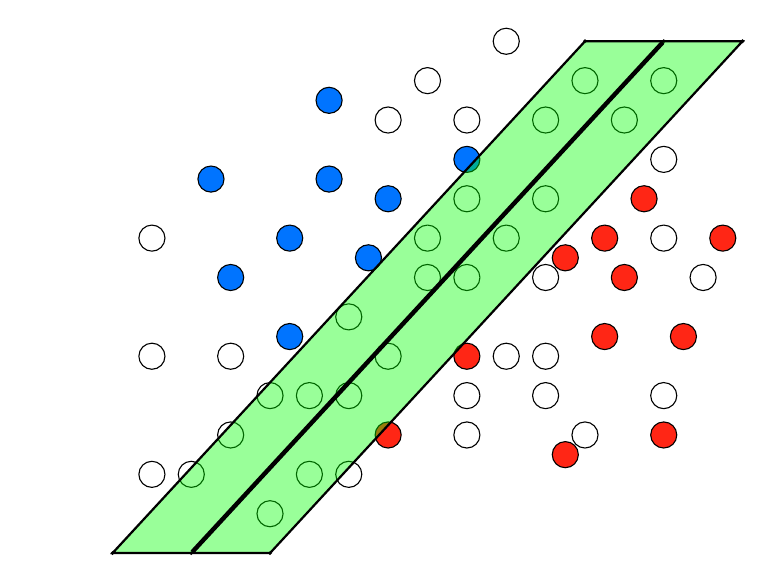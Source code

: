 \tikzstyle{none}=[inner sep=0pt]
\definecolor{hexcolor0x0074ff}{rgb}{0.000,0.455,1.000}
\definecolor{hexcolor0xff2615}{rgb}{1.000,0.149,0.082}

\definecolor{myblack}{rgb}{0.000,0.000,0.000}
\definecolor{mywhite}{rgb}{1.000,1.000,1.000}

\tikzstyle{setA}=[circle,fill=hexcolor0x0074ff,draw=myblack]
\tikzstyle{setB}=[circle,fill=hexcolor0xff2615,draw=myblack]
\tikzstyle{setc}=[circle,fill=mywhite,draw=myblack]
\tikzstyle{node}=[circle,fill=mywhite,draw=myblack,scale=.1]


\begin{tikzpicture}
	%\begin{pgfonlayer}{nodelayer}
		\node [style=setA] (0) at (-1.75, 1.75) {};
		\node [style=setA] (1) at (-3, 0.5) {};
		\node [style=setA] (2) at (0,2) {};
		\node [style=setA] (3) at (-1.25, 0.75) {};
		\node [style=setA] (4) at (-2.25, 1) {};
		\node [style=setA] (5) at (-3.25, 1.75) {};
		\node [style=setA] (6) at (-1.75, 2.75) {};
		\node [style=setA] (7) at (-1, 1.5) {};
		\node [style=setB] (8) at (2.25, 1.5) {};
		\node [style=setB] (9) at (1.25, 0.75) {};
		\node [style=setB] (10) at (2.75, -0.25) {};
		\node [style=setB] (11) at (0,-0.5) {};
		\node [style=setB] (12) at (3.25, 1) {};
		\node [style=setB] (13) at (2, 0.5) {};
		\node [style=setB] (14) at (2.5, -1.5) {};
		\node [style=setB] (15) at (-1,-1.5) {};
		\node [style=setB] (16) at (1.25, -1.75) {};
		\node [style=setB] (17) at (1.75, -0.25) {};
		\node [style=setA] (18) at (-2.25, -0.25) {};
		\node [style=setB] (19) at (1.75, 1) {};
		\node [style=node] (20) at (1.5, 3.5) {};
		\node [style=node] (21) at (-4.5,-3) {};
		\node [style=node] (22) at (3.5, 3.5) {};
		\node [style=node] (23) at (-2.5,-3) {};
		\node [style=node] (24) at (-3.5, -3) {};
		\node [style=node] (25) at (2.5, 3.5) {};
	%\end{pgfonlayer}
	%\begin{pgfonlayer}{edgelayer}
	
	%\end{pgfonlayer}
\node [setc] at (0,0.5) {};
\node [setc] at (1,1.5) {};
\node [setc] at (2,2.5) {};
\node [setc] at (2.5,2) {};
\node [setc] at (2.5,1) {};
\node [setc] at (0.5,-0.5) {};
\node [setc] at (1.5,-1.5) {};
\node [setc] at (2.5,-1) {};
\node [setc] at (3,0.5) {};
\node [setc] at (1,-0.5) {};
\node [setc] at (1,0.5) {};
\node [setc] at (-1,-0.5) {};
\node [setc] at (0,-1) {};
\node [setc] at (-2,-2) {};
\node [setc] at (-1.5,-2) {};
\node [setc] at (0,-1.5) {};
\node [setc] at (1,-1) {};
\node [setc] at (0,1.5) {};
\node [setc] at (1,2.5) {};
\node [setc] at (0.5,3.5) {};
\node [setc] at (-1.5,0) {};
\node [setc] at (-0.5,0.5) {};
\node [setc] at (-2.5,-1) {};
\node [setc] at (-4,-0.5) {};
\node [setc] at (-4,-2) {};
\node [setc] at (-3,-1.5) {};
\node [setc] at (-3,-0.5) {};
\node [setc] at (-4,1) {};
\node [setc] at (-1,2.5) {};
\node [setc] at (0,2.5) {};
\node [setc] at (-0.5,3) {};
\node [setc] at (1.5,3) {};
\node [setc] at (2.5,3) {};
\node [setc] at (-0.5,1) {};
\node [setc] at (0.5,1) {};
\node [setc] at (-2,-1) {};
\node [setc] at (-1.5,-1) {};
\node [setc] at (-3.5,-2) {};
\node [setc] at (-2.5,-2.5) {};

\filldraw[thick,fill=green,fill opacity=0.4] (20.center) -- (21.center) -- (23.center) -- (22.center) -- cycle;

		%\draw (21) to (20);
		%\draw (23) to (22);
		\draw [ultra thick] (24) to (25);
\end{tikzpicture}